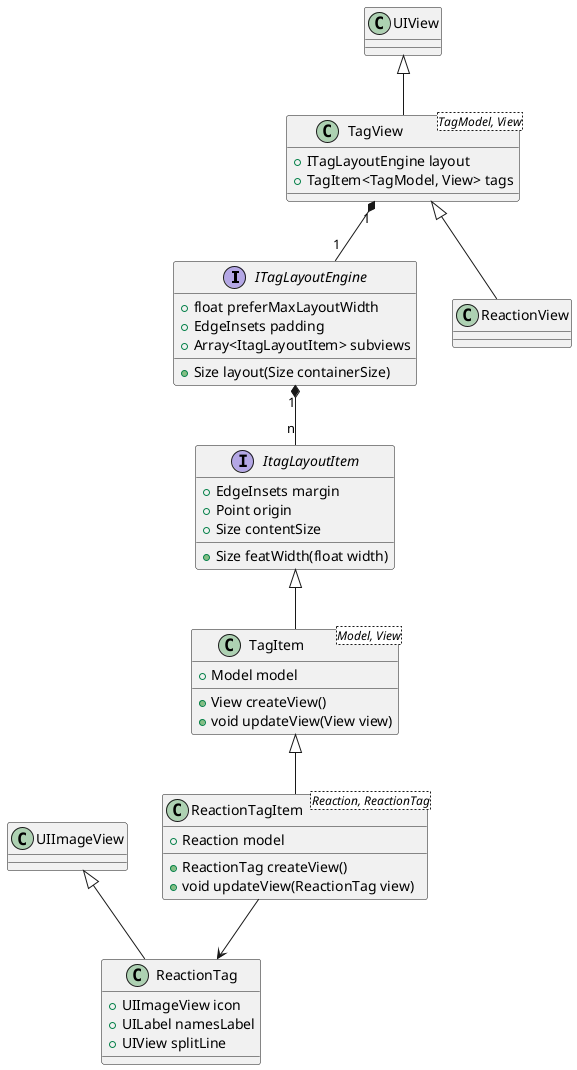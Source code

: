 @startuml ReactionView

interface ITagLayoutEngine {
    + float preferMaxLayoutWidth
    + EdgeInsets padding
    + Array<ItagLayoutItem> subviews
    + Size layout(Size containerSize)
}

interface ItagLayoutItem {
    + EdgeInsets margin
    + Point origin
    + Size contentSize
    + Size featWidth(float width)
}

class TagItem<Model, View> extends ItagLayoutItem {
    + Model model
    + View createView()
    + void updateView(View view)
}

class TagView<TagModel, View> extends UIView {
    + ITagLayoutEngine layout
    + TagItem<TagModel, View> tags
}

class ReactionTag extends UIImageView {
    + UIImageView icon
    + UILabel namesLabel
    + UIView splitLine
}

class ReactionTagItem<Reaction, ReactionTag> extends TagItem {
    + Reaction model
    + ReactionTag createView()
    + void updateView(ReactionTag view)
}

class ReactionView extends TagView {
}

TagView "1"*--"1" ITagLayoutEngine
ITagLayoutEngine "1"*--"n" ItagLayoutItem
ReactionTagItem --> ReactionTag

@enduml